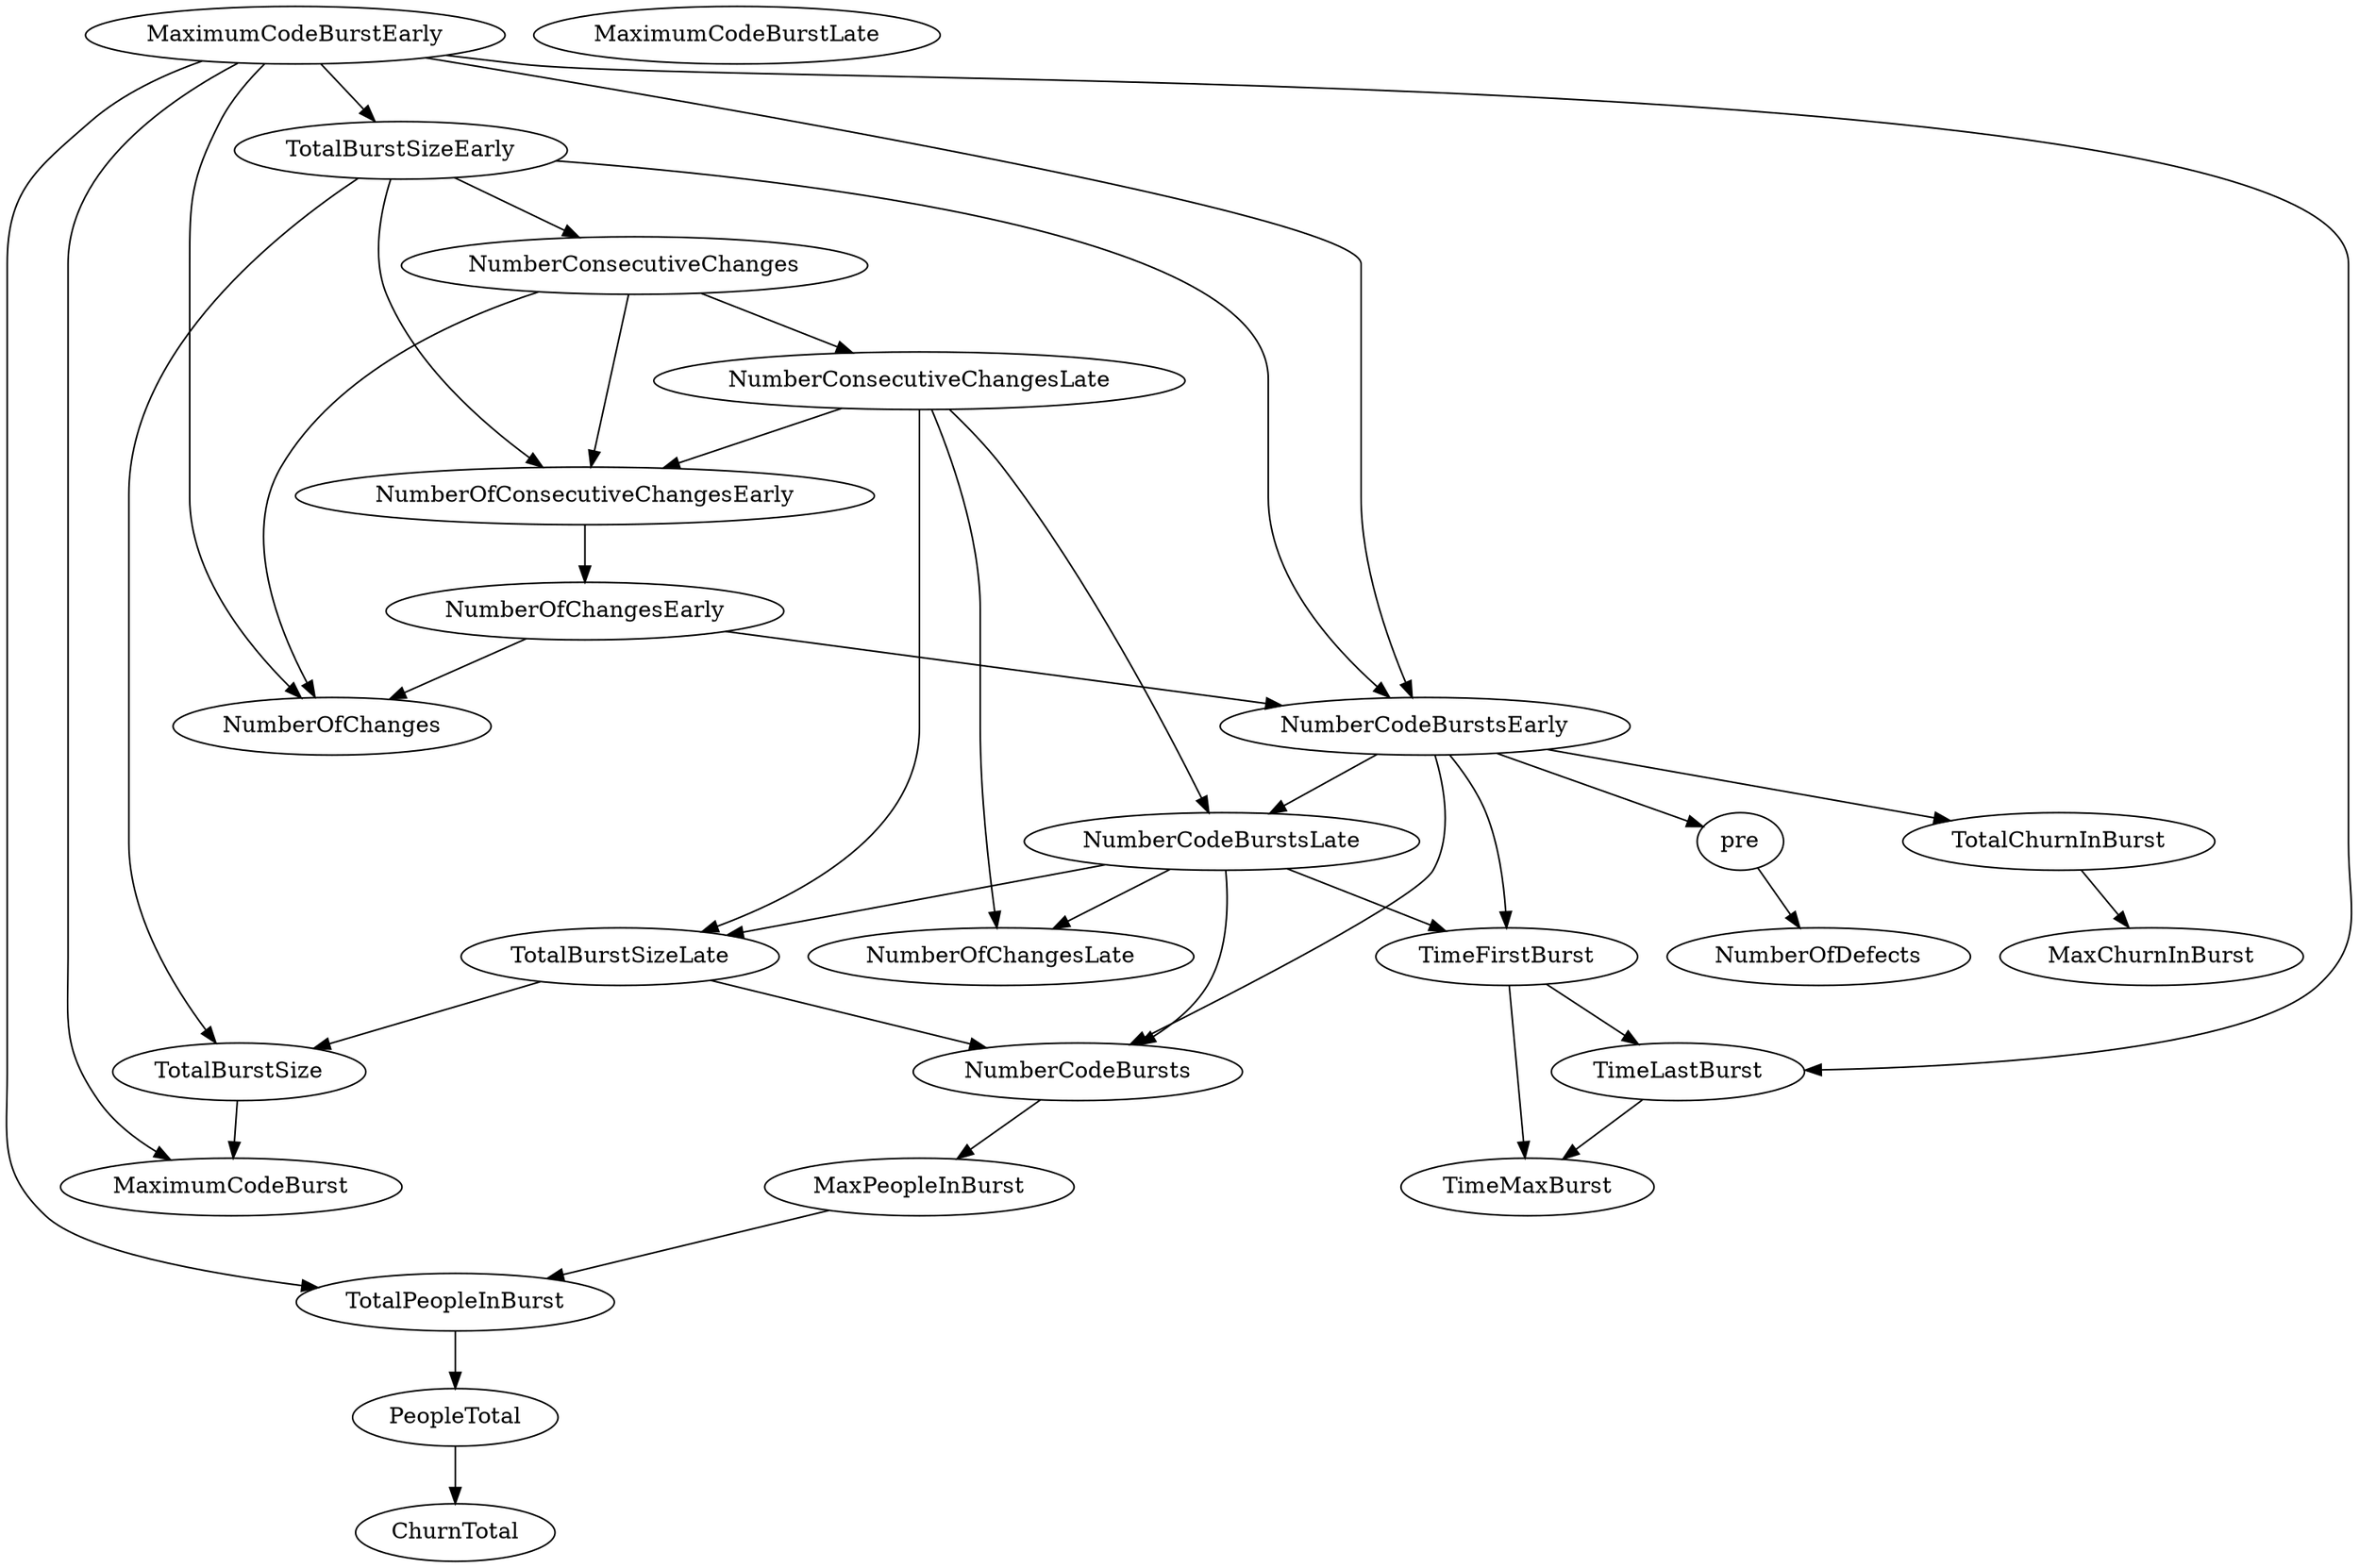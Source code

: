 digraph {
   TotalPeopleInBurst;
   MaximumCodeBurstLate;
   NumberOfChanges;
   MaxPeopleInBurst;
   TotalBurstSizeLate;
   NumberCodeBurstsLate;
   NumberOfChangesLate;
   NumberOfChangesEarly;
   MaxChurnInBurst;
   MaximumCodeBurstEarly;
   NumberCodeBurstsEarly;
   TimeFirstBurst;
   TotalChurnInBurst;
   ChurnTotal;
   MaximumCodeBurst;
   NumberOfConsecutiveChangesEarly;
   NumberConsecutiveChangesLate;
   TotalBurstSizeEarly;
   TotalBurstSize;
   TimeMaxBurst;
   NumberConsecutiveChanges;
   TimeLastBurst;
   NumberCodeBursts;
   PeopleTotal;
   pre;
   NumberOfDefects;
   TotalPeopleInBurst -> PeopleTotal;
   MaxPeopleInBurst -> TotalPeopleInBurst;
   TotalBurstSizeLate -> TotalBurstSize;
   TotalBurstSizeLate -> NumberCodeBursts;
   NumberCodeBurstsLate -> TotalBurstSizeLate;
   NumberCodeBurstsLate -> NumberOfChangesLate;
   NumberCodeBurstsLate -> TimeFirstBurst;
   NumberCodeBurstsLate -> NumberCodeBursts;
   NumberOfChangesEarly -> NumberOfChanges;
   NumberOfChangesEarly -> NumberCodeBurstsEarly;
   MaximumCodeBurstEarly -> TotalPeopleInBurst;
   MaximumCodeBurstEarly -> NumberOfChanges;
   MaximumCodeBurstEarly -> NumberCodeBurstsEarly;
   MaximumCodeBurstEarly -> MaximumCodeBurst;
   MaximumCodeBurstEarly -> TotalBurstSizeEarly;
   MaximumCodeBurstEarly -> TimeLastBurst;
   NumberCodeBurstsEarly -> NumberCodeBurstsLate;
   NumberCodeBurstsEarly -> TimeFirstBurst;
   NumberCodeBurstsEarly -> TotalChurnInBurst;
   NumberCodeBurstsEarly -> NumberCodeBursts;
   NumberCodeBurstsEarly -> pre;
   TimeFirstBurst -> TimeMaxBurst;
   TimeFirstBurst -> TimeLastBurst;
   TotalChurnInBurst -> MaxChurnInBurst;
   NumberOfConsecutiveChangesEarly -> NumberOfChangesEarly;
   NumberConsecutiveChangesLate -> TotalBurstSizeLate;
   NumberConsecutiveChangesLate -> NumberCodeBurstsLate;
   NumberConsecutiveChangesLate -> NumberOfChangesLate;
   NumberConsecutiveChangesLate -> NumberOfConsecutiveChangesEarly;
   TotalBurstSizeEarly -> NumberCodeBurstsEarly;
   TotalBurstSizeEarly -> NumberOfConsecutiveChangesEarly;
   TotalBurstSizeEarly -> TotalBurstSize;
   TotalBurstSizeEarly -> NumberConsecutiveChanges;
   TotalBurstSize -> MaximumCodeBurst;
   NumberConsecutiveChanges -> NumberOfChanges;
   NumberConsecutiveChanges -> NumberOfConsecutiveChangesEarly;
   NumberConsecutiveChanges -> NumberConsecutiveChangesLate;
   TimeLastBurst -> TimeMaxBurst;
   NumberCodeBursts -> MaxPeopleInBurst;
   PeopleTotal -> ChurnTotal;
   pre -> NumberOfDefects;
}
